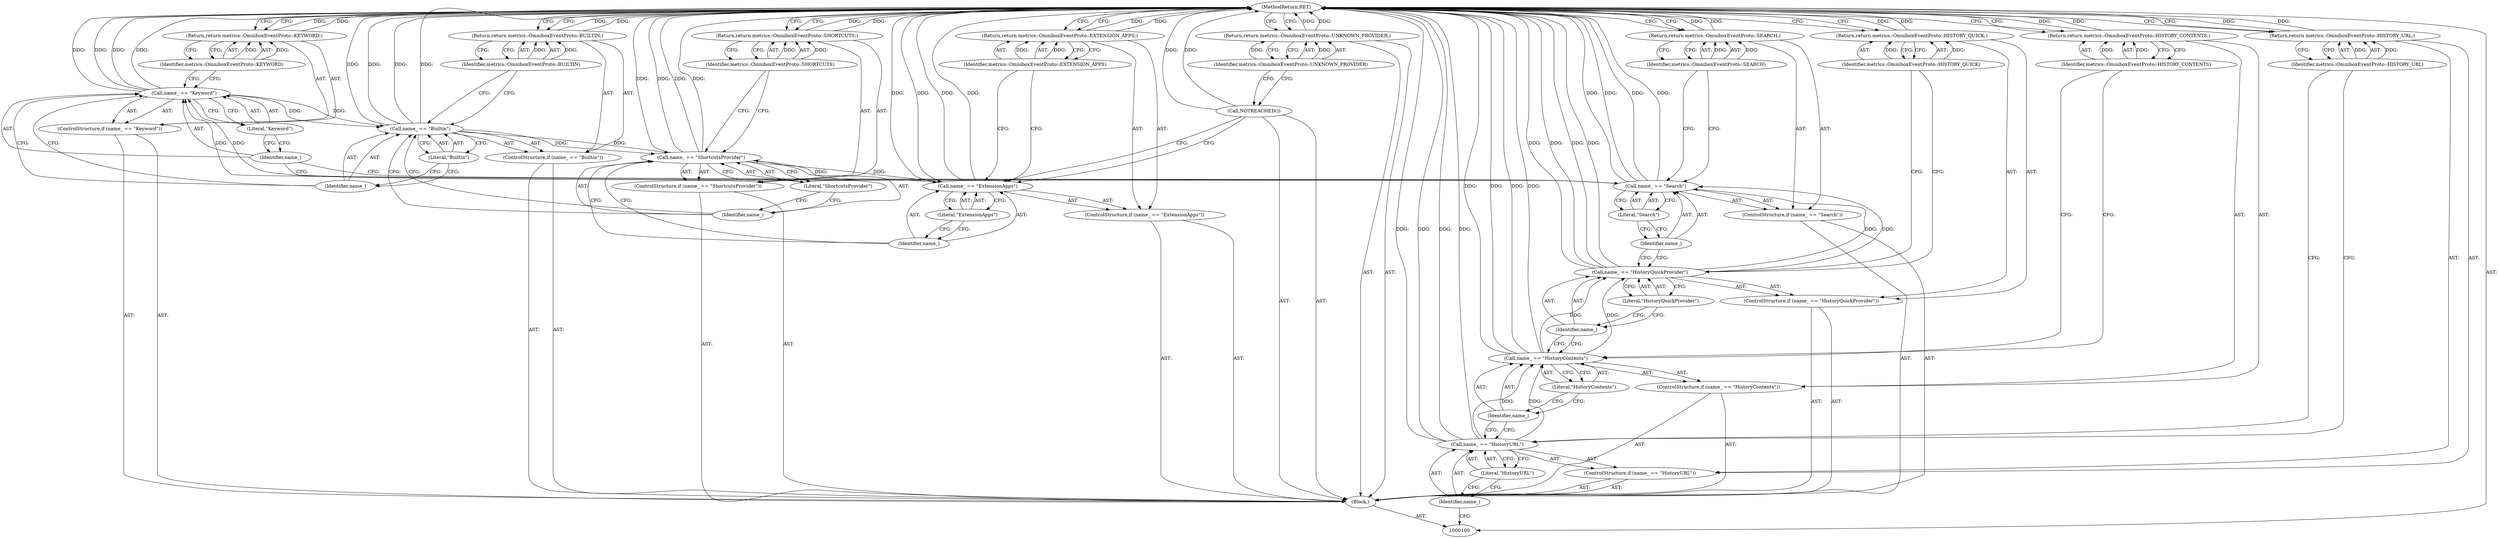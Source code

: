 digraph "1_Chrome_30f5bc981921d9c0221c82f38d80bd2d5c86a022_0" {
"1000101" [label="(Block,)"];
"1000153" [label="(MethodReturn,RET)"];
"1000129" [label="(Literal,\"Keyword\")"];
"1000126" [label="(ControlStructure,if (name_ == \"Keyword\"))"];
"1000127" [label="(Call,name_ == \"Keyword\")"];
"1000128" [label="(Identifier,name_)"];
"1000131" [label="(Identifier,metrics::OmniboxEventProto::KEYWORD)"];
"1000130" [label="(Return,return metrics::OmniboxEventProto::KEYWORD;)"];
"1000135" [label="(Literal,\"Builtin\")"];
"1000132" [label="(ControlStructure,if (name_ == \"Builtin\"))"];
"1000133" [label="(Call,name_ == \"Builtin\")"];
"1000134" [label="(Identifier,name_)"];
"1000137" [label="(Identifier,metrics::OmniboxEventProto::BUILTIN)"];
"1000136" [label="(Return,return metrics::OmniboxEventProto::BUILTIN;)"];
"1000141" [label="(Literal,\"ShortcutsProvider\")"];
"1000138" [label="(ControlStructure,if (name_ == \"ShortcutsProvider\"))"];
"1000139" [label="(Call,name_ == \"ShortcutsProvider\")"];
"1000140" [label="(Identifier,name_)"];
"1000143" [label="(Identifier,metrics::OmniboxEventProto::SHORTCUTS)"];
"1000142" [label="(Return,return metrics::OmniboxEventProto::SHORTCUTS;)"];
"1000147" [label="(Literal,\"ExtensionApps\")"];
"1000144" [label="(ControlStructure,if (name_ == \"ExtensionApps\"))"];
"1000145" [label="(Call,name_ == \"ExtensionApps\")"];
"1000146" [label="(Identifier,name_)"];
"1000149" [label="(Identifier,metrics::OmniboxEventProto::EXTENSION_APPS)"];
"1000148" [label="(Return,return metrics::OmniboxEventProto::EXTENSION_APPS;)"];
"1000150" [label="(Call,NOTREACHED())"];
"1000151" [label="(Return,return metrics::OmniboxEventProto::UNKNOWN_PROVIDER;)"];
"1000152" [label="(Identifier,metrics::OmniboxEventProto::UNKNOWN_PROVIDER)"];
"1000105" [label="(Literal,\"HistoryURL\")"];
"1000102" [label="(ControlStructure,if (name_ == \"HistoryURL\"))"];
"1000103" [label="(Call,name_ == \"HistoryURL\")"];
"1000104" [label="(Identifier,name_)"];
"1000107" [label="(Identifier,metrics::OmniboxEventProto::HISTORY_URL)"];
"1000106" [label="(Return,return metrics::OmniboxEventProto::HISTORY_URL;)"];
"1000111" [label="(Literal,\"HistoryContents\")"];
"1000108" [label="(ControlStructure,if (name_ == \"HistoryContents\"))"];
"1000109" [label="(Call,name_ == \"HistoryContents\")"];
"1000110" [label="(Identifier,name_)"];
"1000113" [label="(Identifier,metrics::OmniboxEventProto::HISTORY_CONTENTS)"];
"1000112" [label="(Return,return metrics::OmniboxEventProto::HISTORY_CONTENTS;)"];
"1000117" [label="(Literal,\"HistoryQuickProvider\")"];
"1000114" [label="(ControlStructure,if (name_ == \"HistoryQuickProvider\"))"];
"1000115" [label="(Call,name_ == \"HistoryQuickProvider\")"];
"1000116" [label="(Identifier,name_)"];
"1000119" [label="(Identifier,metrics::OmniboxEventProto::HISTORY_QUICK)"];
"1000118" [label="(Return,return metrics::OmniboxEventProto::HISTORY_QUICK;)"];
"1000123" [label="(Literal,\"Search\")"];
"1000120" [label="(ControlStructure,if (name_ == \"Search\"))"];
"1000121" [label="(Call,name_ == \"Search\")"];
"1000122" [label="(Identifier,name_)"];
"1000125" [label="(Identifier,metrics::OmniboxEventProto::SEARCH)"];
"1000124" [label="(Return,return metrics::OmniboxEventProto::SEARCH;)"];
"1000101" -> "1000100"  [label="AST: "];
"1000102" -> "1000101"  [label="AST: "];
"1000108" -> "1000101"  [label="AST: "];
"1000114" -> "1000101"  [label="AST: "];
"1000120" -> "1000101"  [label="AST: "];
"1000126" -> "1000101"  [label="AST: "];
"1000132" -> "1000101"  [label="AST: "];
"1000138" -> "1000101"  [label="AST: "];
"1000144" -> "1000101"  [label="AST: "];
"1000150" -> "1000101"  [label="AST: "];
"1000151" -> "1000101"  [label="AST: "];
"1000153" -> "1000100"  [label="AST: "];
"1000153" -> "1000106"  [label="CFG: "];
"1000153" -> "1000112"  [label="CFG: "];
"1000153" -> "1000118"  [label="CFG: "];
"1000153" -> "1000124"  [label="CFG: "];
"1000153" -> "1000130"  [label="CFG: "];
"1000153" -> "1000136"  [label="CFG: "];
"1000153" -> "1000142"  [label="CFG: "];
"1000153" -> "1000148"  [label="CFG: "];
"1000153" -> "1000151"  [label="CFG: "];
"1000136" -> "1000153"  [label="DDG: "];
"1000103" -> "1000153"  [label="DDG: "];
"1000103" -> "1000153"  [label="DDG: "];
"1000139" -> "1000153"  [label="DDG: "];
"1000139" -> "1000153"  [label="DDG: "];
"1000127" -> "1000153"  [label="DDG: "];
"1000127" -> "1000153"  [label="DDG: "];
"1000133" -> "1000153"  [label="DDG: "];
"1000133" -> "1000153"  [label="DDG: "];
"1000109" -> "1000153"  [label="DDG: "];
"1000109" -> "1000153"  [label="DDG: "];
"1000150" -> "1000153"  [label="DDG: "];
"1000145" -> "1000153"  [label="DDG: "];
"1000145" -> "1000153"  [label="DDG: "];
"1000115" -> "1000153"  [label="DDG: "];
"1000115" -> "1000153"  [label="DDG: "];
"1000121" -> "1000153"  [label="DDG: "];
"1000121" -> "1000153"  [label="DDG: "];
"1000142" -> "1000153"  [label="DDG: "];
"1000124" -> "1000153"  [label="DDG: "];
"1000148" -> "1000153"  [label="DDG: "];
"1000118" -> "1000153"  [label="DDG: "];
"1000112" -> "1000153"  [label="DDG: "];
"1000151" -> "1000153"  [label="DDG: "];
"1000106" -> "1000153"  [label="DDG: "];
"1000130" -> "1000153"  [label="DDG: "];
"1000129" -> "1000127"  [label="AST: "];
"1000129" -> "1000128"  [label="CFG: "];
"1000127" -> "1000129"  [label="CFG: "];
"1000126" -> "1000101"  [label="AST: "];
"1000127" -> "1000126"  [label="AST: "];
"1000130" -> "1000126"  [label="AST: "];
"1000127" -> "1000126"  [label="AST: "];
"1000127" -> "1000129"  [label="CFG: "];
"1000128" -> "1000127"  [label="AST: "];
"1000129" -> "1000127"  [label="AST: "];
"1000131" -> "1000127"  [label="CFG: "];
"1000134" -> "1000127"  [label="CFG: "];
"1000127" -> "1000153"  [label="DDG: "];
"1000127" -> "1000153"  [label="DDG: "];
"1000121" -> "1000127"  [label="DDG: "];
"1000127" -> "1000133"  [label="DDG: "];
"1000128" -> "1000127"  [label="AST: "];
"1000128" -> "1000121"  [label="CFG: "];
"1000129" -> "1000128"  [label="CFG: "];
"1000131" -> "1000130"  [label="AST: "];
"1000131" -> "1000127"  [label="CFG: "];
"1000130" -> "1000131"  [label="CFG: "];
"1000131" -> "1000130"  [label="DDG: "];
"1000130" -> "1000126"  [label="AST: "];
"1000130" -> "1000131"  [label="CFG: "];
"1000131" -> "1000130"  [label="AST: "];
"1000153" -> "1000130"  [label="CFG: "];
"1000130" -> "1000153"  [label="DDG: "];
"1000131" -> "1000130"  [label="DDG: "];
"1000135" -> "1000133"  [label="AST: "];
"1000135" -> "1000134"  [label="CFG: "];
"1000133" -> "1000135"  [label="CFG: "];
"1000132" -> "1000101"  [label="AST: "];
"1000133" -> "1000132"  [label="AST: "];
"1000136" -> "1000132"  [label="AST: "];
"1000133" -> "1000132"  [label="AST: "];
"1000133" -> "1000135"  [label="CFG: "];
"1000134" -> "1000133"  [label="AST: "];
"1000135" -> "1000133"  [label="AST: "];
"1000137" -> "1000133"  [label="CFG: "];
"1000140" -> "1000133"  [label="CFG: "];
"1000133" -> "1000153"  [label="DDG: "];
"1000133" -> "1000153"  [label="DDG: "];
"1000127" -> "1000133"  [label="DDG: "];
"1000133" -> "1000139"  [label="DDG: "];
"1000134" -> "1000133"  [label="AST: "];
"1000134" -> "1000127"  [label="CFG: "];
"1000135" -> "1000134"  [label="CFG: "];
"1000137" -> "1000136"  [label="AST: "];
"1000137" -> "1000133"  [label="CFG: "];
"1000136" -> "1000137"  [label="CFG: "];
"1000137" -> "1000136"  [label="DDG: "];
"1000136" -> "1000132"  [label="AST: "];
"1000136" -> "1000137"  [label="CFG: "];
"1000137" -> "1000136"  [label="AST: "];
"1000153" -> "1000136"  [label="CFG: "];
"1000136" -> "1000153"  [label="DDG: "];
"1000137" -> "1000136"  [label="DDG: "];
"1000141" -> "1000139"  [label="AST: "];
"1000141" -> "1000140"  [label="CFG: "];
"1000139" -> "1000141"  [label="CFG: "];
"1000138" -> "1000101"  [label="AST: "];
"1000139" -> "1000138"  [label="AST: "];
"1000142" -> "1000138"  [label="AST: "];
"1000139" -> "1000138"  [label="AST: "];
"1000139" -> "1000141"  [label="CFG: "];
"1000140" -> "1000139"  [label="AST: "];
"1000141" -> "1000139"  [label="AST: "];
"1000143" -> "1000139"  [label="CFG: "];
"1000146" -> "1000139"  [label="CFG: "];
"1000139" -> "1000153"  [label="DDG: "];
"1000139" -> "1000153"  [label="DDG: "];
"1000133" -> "1000139"  [label="DDG: "];
"1000139" -> "1000145"  [label="DDG: "];
"1000140" -> "1000139"  [label="AST: "];
"1000140" -> "1000133"  [label="CFG: "];
"1000141" -> "1000140"  [label="CFG: "];
"1000143" -> "1000142"  [label="AST: "];
"1000143" -> "1000139"  [label="CFG: "];
"1000142" -> "1000143"  [label="CFG: "];
"1000143" -> "1000142"  [label="DDG: "];
"1000142" -> "1000138"  [label="AST: "];
"1000142" -> "1000143"  [label="CFG: "];
"1000143" -> "1000142"  [label="AST: "];
"1000153" -> "1000142"  [label="CFG: "];
"1000142" -> "1000153"  [label="DDG: "];
"1000143" -> "1000142"  [label="DDG: "];
"1000147" -> "1000145"  [label="AST: "];
"1000147" -> "1000146"  [label="CFG: "];
"1000145" -> "1000147"  [label="CFG: "];
"1000144" -> "1000101"  [label="AST: "];
"1000145" -> "1000144"  [label="AST: "];
"1000148" -> "1000144"  [label="AST: "];
"1000145" -> "1000144"  [label="AST: "];
"1000145" -> "1000147"  [label="CFG: "];
"1000146" -> "1000145"  [label="AST: "];
"1000147" -> "1000145"  [label="AST: "];
"1000149" -> "1000145"  [label="CFG: "];
"1000150" -> "1000145"  [label="CFG: "];
"1000145" -> "1000153"  [label="DDG: "];
"1000145" -> "1000153"  [label="DDG: "];
"1000139" -> "1000145"  [label="DDG: "];
"1000146" -> "1000145"  [label="AST: "];
"1000146" -> "1000139"  [label="CFG: "];
"1000147" -> "1000146"  [label="CFG: "];
"1000149" -> "1000148"  [label="AST: "];
"1000149" -> "1000145"  [label="CFG: "];
"1000148" -> "1000149"  [label="CFG: "];
"1000149" -> "1000148"  [label="DDG: "];
"1000148" -> "1000144"  [label="AST: "];
"1000148" -> "1000149"  [label="CFG: "];
"1000149" -> "1000148"  [label="AST: "];
"1000153" -> "1000148"  [label="CFG: "];
"1000148" -> "1000153"  [label="DDG: "];
"1000149" -> "1000148"  [label="DDG: "];
"1000150" -> "1000101"  [label="AST: "];
"1000150" -> "1000145"  [label="CFG: "];
"1000152" -> "1000150"  [label="CFG: "];
"1000150" -> "1000153"  [label="DDG: "];
"1000151" -> "1000101"  [label="AST: "];
"1000151" -> "1000152"  [label="CFG: "];
"1000152" -> "1000151"  [label="AST: "];
"1000153" -> "1000151"  [label="CFG: "];
"1000151" -> "1000153"  [label="DDG: "];
"1000152" -> "1000151"  [label="DDG: "];
"1000152" -> "1000151"  [label="AST: "];
"1000152" -> "1000150"  [label="CFG: "];
"1000151" -> "1000152"  [label="CFG: "];
"1000152" -> "1000151"  [label="DDG: "];
"1000105" -> "1000103"  [label="AST: "];
"1000105" -> "1000104"  [label="CFG: "];
"1000103" -> "1000105"  [label="CFG: "];
"1000102" -> "1000101"  [label="AST: "];
"1000103" -> "1000102"  [label="AST: "];
"1000106" -> "1000102"  [label="AST: "];
"1000103" -> "1000102"  [label="AST: "];
"1000103" -> "1000105"  [label="CFG: "];
"1000104" -> "1000103"  [label="AST: "];
"1000105" -> "1000103"  [label="AST: "];
"1000107" -> "1000103"  [label="CFG: "];
"1000110" -> "1000103"  [label="CFG: "];
"1000103" -> "1000153"  [label="DDG: "];
"1000103" -> "1000153"  [label="DDG: "];
"1000103" -> "1000109"  [label="DDG: "];
"1000104" -> "1000103"  [label="AST: "];
"1000104" -> "1000100"  [label="CFG: "];
"1000105" -> "1000104"  [label="CFG: "];
"1000107" -> "1000106"  [label="AST: "];
"1000107" -> "1000103"  [label="CFG: "];
"1000106" -> "1000107"  [label="CFG: "];
"1000107" -> "1000106"  [label="DDG: "];
"1000106" -> "1000102"  [label="AST: "];
"1000106" -> "1000107"  [label="CFG: "];
"1000107" -> "1000106"  [label="AST: "];
"1000153" -> "1000106"  [label="CFG: "];
"1000106" -> "1000153"  [label="DDG: "];
"1000107" -> "1000106"  [label="DDG: "];
"1000111" -> "1000109"  [label="AST: "];
"1000111" -> "1000110"  [label="CFG: "];
"1000109" -> "1000111"  [label="CFG: "];
"1000108" -> "1000101"  [label="AST: "];
"1000109" -> "1000108"  [label="AST: "];
"1000112" -> "1000108"  [label="AST: "];
"1000109" -> "1000108"  [label="AST: "];
"1000109" -> "1000111"  [label="CFG: "];
"1000110" -> "1000109"  [label="AST: "];
"1000111" -> "1000109"  [label="AST: "];
"1000113" -> "1000109"  [label="CFG: "];
"1000116" -> "1000109"  [label="CFG: "];
"1000109" -> "1000153"  [label="DDG: "];
"1000109" -> "1000153"  [label="DDG: "];
"1000103" -> "1000109"  [label="DDG: "];
"1000109" -> "1000115"  [label="DDG: "];
"1000110" -> "1000109"  [label="AST: "];
"1000110" -> "1000103"  [label="CFG: "];
"1000111" -> "1000110"  [label="CFG: "];
"1000113" -> "1000112"  [label="AST: "];
"1000113" -> "1000109"  [label="CFG: "];
"1000112" -> "1000113"  [label="CFG: "];
"1000113" -> "1000112"  [label="DDG: "];
"1000112" -> "1000108"  [label="AST: "];
"1000112" -> "1000113"  [label="CFG: "];
"1000113" -> "1000112"  [label="AST: "];
"1000153" -> "1000112"  [label="CFG: "];
"1000112" -> "1000153"  [label="DDG: "];
"1000113" -> "1000112"  [label="DDG: "];
"1000117" -> "1000115"  [label="AST: "];
"1000117" -> "1000116"  [label="CFG: "];
"1000115" -> "1000117"  [label="CFG: "];
"1000114" -> "1000101"  [label="AST: "];
"1000115" -> "1000114"  [label="AST: "];
"1000118" -> "1000114"  [label="AST: "];
"1000115" -> "1000114"  [label="AST: "];
"1000115" -> "1000117"  [label="CFG: "];
"1000116" -> "1000115"  [label="AST: "];
"1000117" -> "1000115"  [label="AST: "];
"1000119" -> "1000115"  [label="CFG: "];
"1000122" -> "1000115"  [label="CFG: "];
"1000115" -> "1000153"  [label="DDG: "];
"1000115" -> "1000153"  [label="DDG: "];
"1000109" -> "1000115"  [label="DDG: "];
"1000115" -> "1000121"  [label="DDG: "];
"1000116" -> "1000115"  [label="AST: "];
"1000116" -> "1000109"  [label="CFG: "];
"1000117" -> "1000116"  [label="CFG: "];
"1000119" -> "1000118"  [label="AST: "];
"1000119" -> "1000115"  [label="CFG: "];
"1000118" -> "1000119"  [label="CFG: "];
"1000119" -> "1000118"  [label="DDG: "];
"1000118" -> "1000114"  [label="AST: "];
"1000118" -> "1000119"  [label="CFG: "];
"1000119" -> "1000118"  [label="AST: "];
"1000153" -> "1000118"  [label="CFG: "];
"1000118" -> "1000153"  [label="DDG: "];
"1000119" -> "1000118"  [label="DDG: "];
"1000123" -> "1000121"  [label="AST: "];
"1000123" -> "1000122"  [label="CFG: "];
"1000121" -> "1000123"  [label="CFG: "];
"1000120" -> "1000101"  [label="AST: "];
"1000121" -> "1000120"  [label="AST: "];
"1000124" -> "1000120"  [label="AST: "];
"1000121" -> "1000120"  [label="AST: "];
"1000121" -> "1000123"  [label="CFG: "];
"1000122" -> "1000121"  [label="AST: "];
"1000123" -> "1000121"  [label="AST: "];
"1000125" -> "1000121"  [label="CFG: "];
"1000128" -> "1000121"  [label="CFG: "];
"1000121" -> "1000153"  [label="DDG: "];
"1000121" -> "1000153"  [label="DDG: "];
"1000115" -> "1000121"  [label="DDG: "];
"1000121" -> "1000127"  [label="DDG: "];
"1000122" -> "1000121"  [label="AST: "];
"1000122" -> "1000115"  [label="CFG: "];
"1000123" -> "1000122"  [label="CFG: "];
"1000125" -> "1000124"  [label="AST: "];
"1000125" -> "1000121"  [label="CFG: "];
"1000124" -> "1000125"  [label="CFG: "];
"1000125" -> "1000124"  [label="DDG: "];
"1000124" -> "1000120"  [label="AST: "];
"1000124" -> "1000125"  [label="CFG: "];
"1000125" -> "1000124"  [label="AST: "];
"1000153" -> "1000124"  [label="CFG: "];
"1000124" -> "1000153"  [label="DDG: "];
"1000125" -> "1000124"  [label="DDG: "];
}
